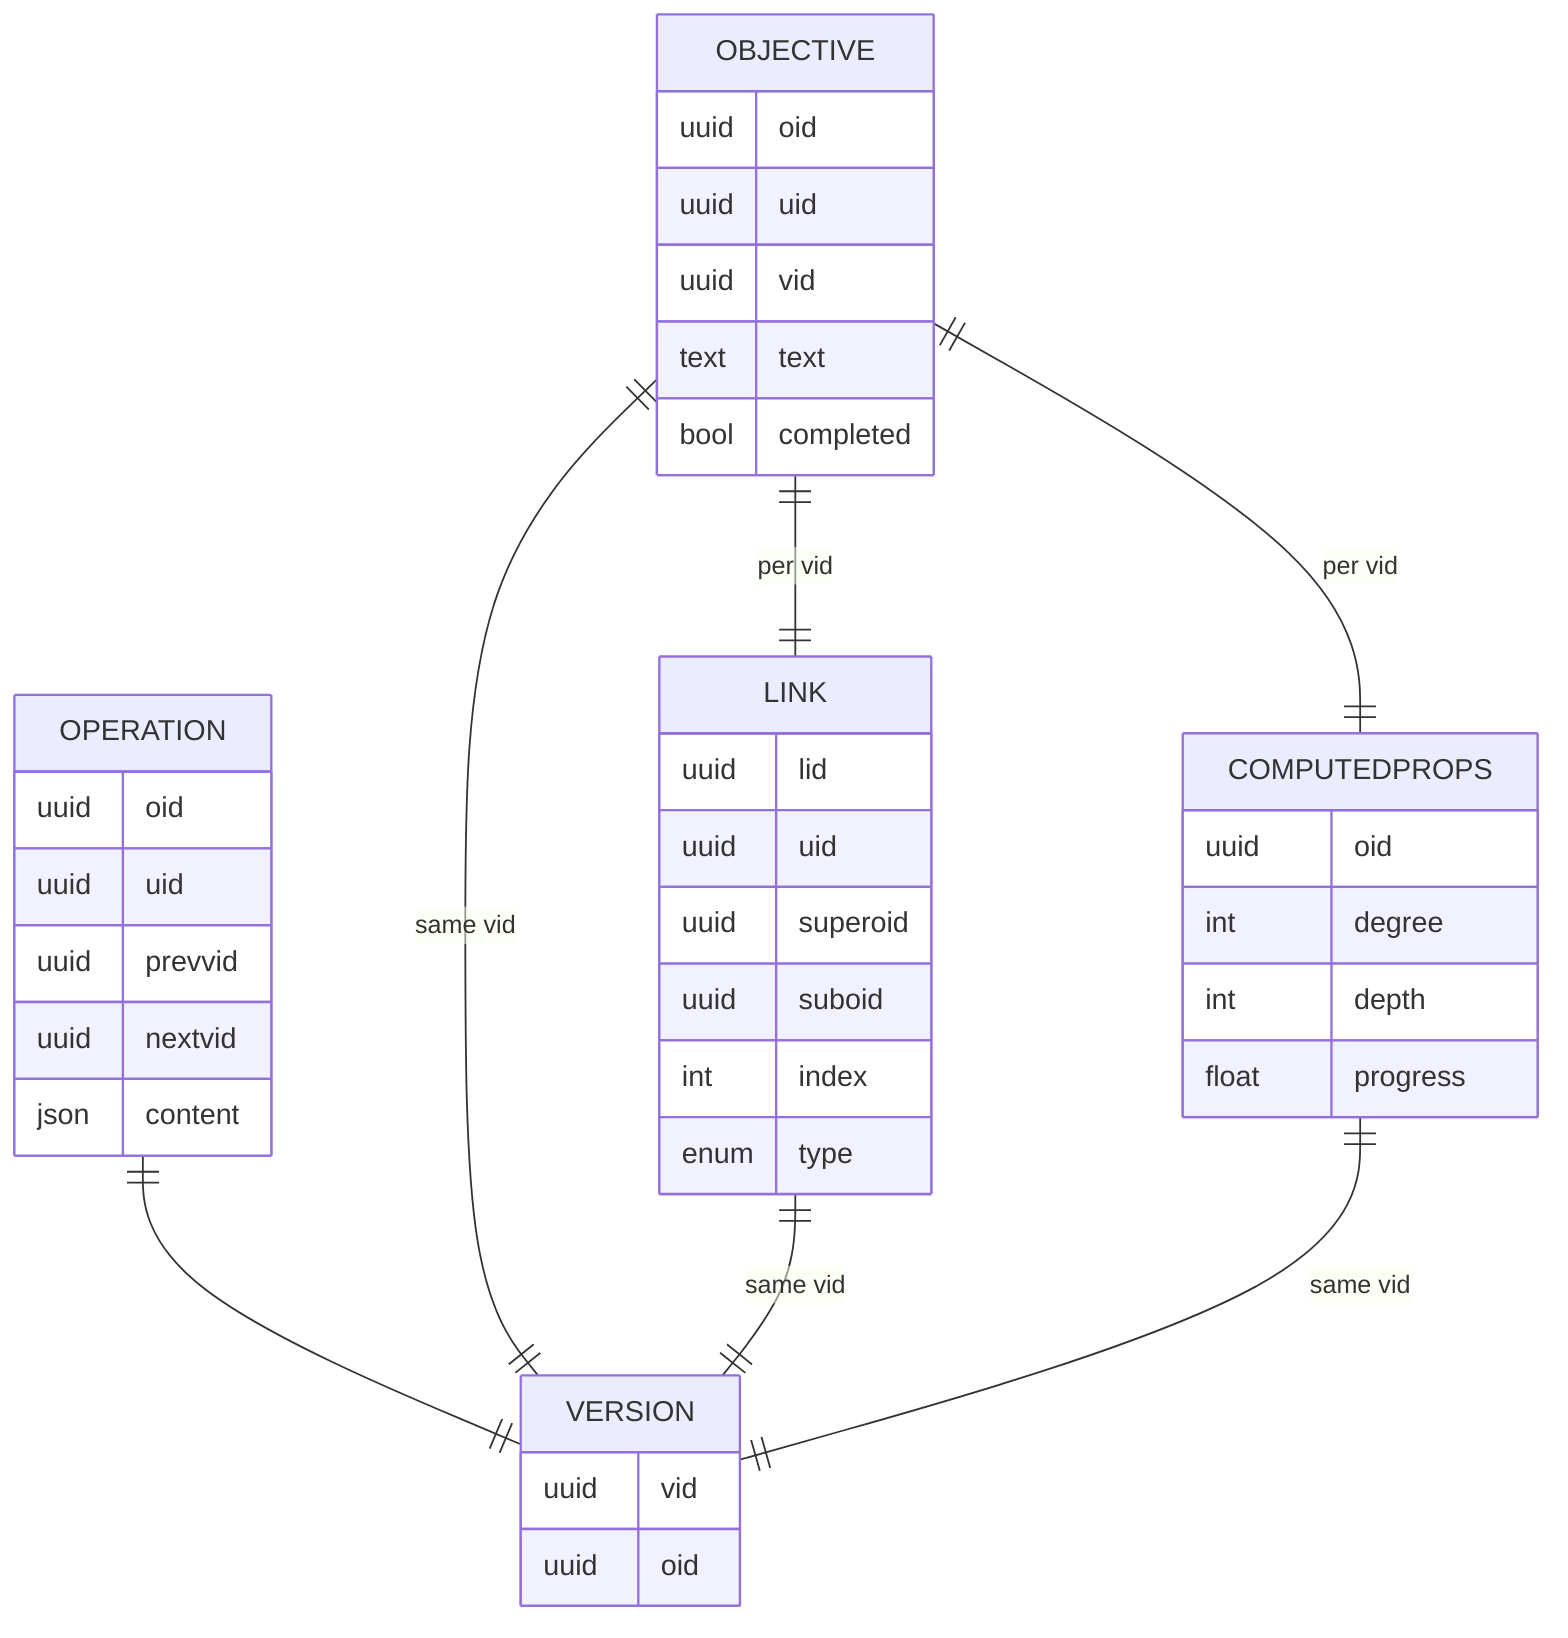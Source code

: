 erDiagram

	OPERATION {
		uuid oid
		uuid uid
        uuid prevvid
        uuid nextvid
        json content
	}

    VERSION {
        uuid vid
        uuid oid
    }

    OPERATION ||--|| VERSION: ""

	OBJECTIVE {
		uuid oid
		uuid uid
		uuid vid
		text text
		bool completed
	}

    LINK {
        uuid lid
        uuid uid
        uuid superoid
        uuid suboid
        int  index
        enum type
    }
    %% type: [owner | delegation | solo]

    OBJECTIVE ||--|| LINK: "per vid"

	COMPUTEDPROPS {
		uuid  oid
		int   degree
		int   depth
		float progress
	}

    OBJECTIVE ||--|| COMPUTEDPROPS: "per vid"

    OBJECTIVE ||--|| VERSION: "same vid"
    LINK ||--|| VERSION: "same vid"
    COMPUTEDPROPS ||--|| VERSION: "same vid"